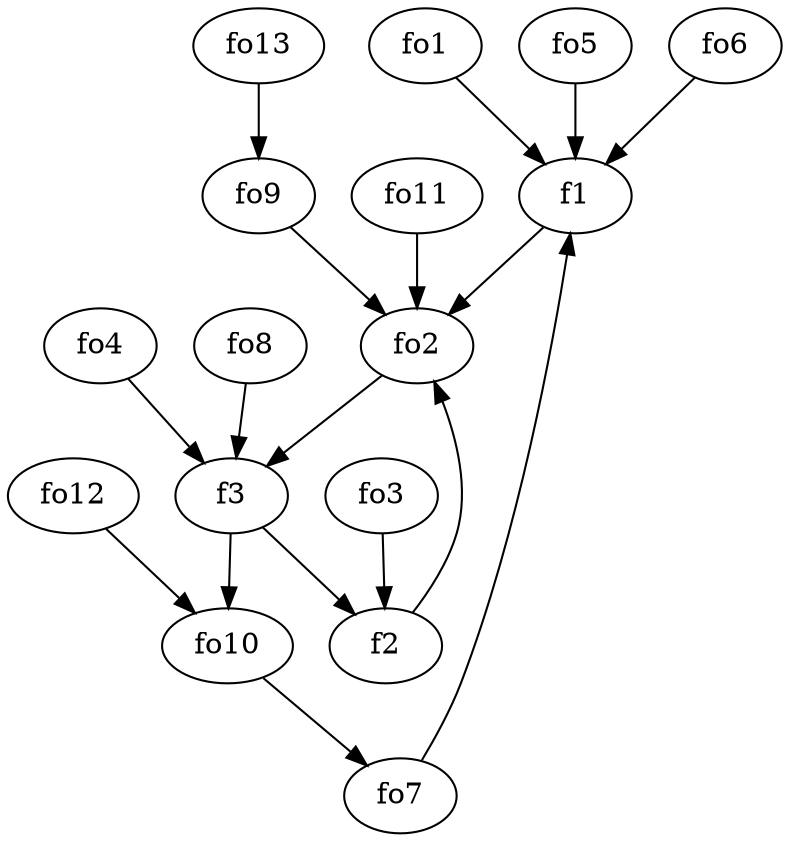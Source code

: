 strict digraph  {
f1;
f2;
f3;
fo1;
fo2;
fo3;
fo4;
fo5;
fo6;
fo7;
fo8;
fo9;
fo10;
fo11;
fo12;
fo13;
f1 -> fo2  [weight=2];
f2 -> fo2  [weight=2];
f3 -> fo10  [weight=2];
f3 -> f2  [weight=2];
fo1 -> f1  [weight=2];
fo2 -> f3  [weight=2];
fo3 -> f2  [weight=2];
fo4 -> f3  [weight=2];
fo5 -> f1  [weight=2];
fo6 -> f1  [weight=2];
fo7 -> f1  [weight=2];
fo8 -> f3  [weight=2];
fo9 -> fo2  [weight=2];
fo10 -> fo7  [weight=2];
fo11 -> fo2  [weight=2];
fo12 -> fo10  [weight=2];
fo13 -> fo9  [weight=2];
}
